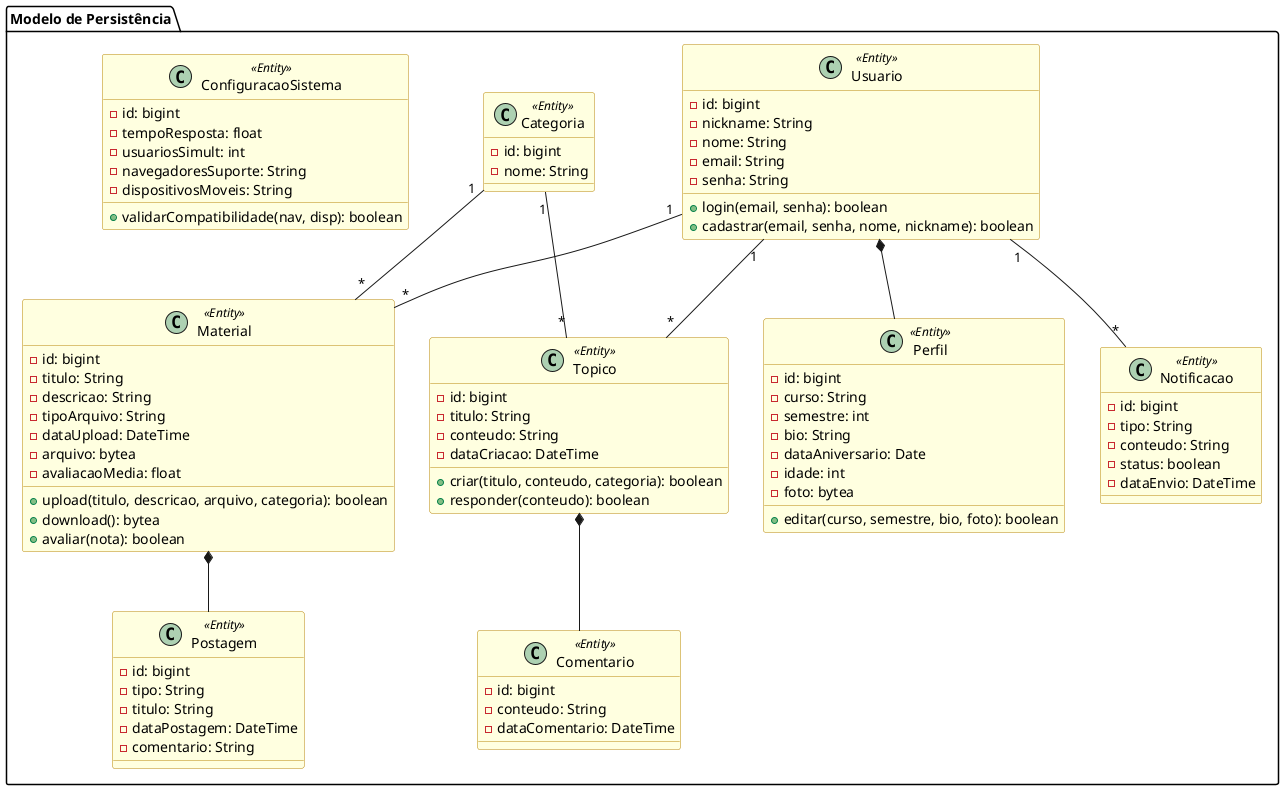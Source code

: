 @startuml
' Estereótipo para entidades persistentes
skinparam class {
  BackgroundColor<<Entity>> LightYellow
  BorderColor<<Entity>> DarkGoldenrod
}

package "Modelo de Persistência" {
  
  class Usuario <<Entity>> {
    - id: bigint
    - nickname: String
    - nome: String
    - email: String
    - senha: String
    + login(email, senha): boolean
    + cadastrar(email, senha, nome, nickname): boolean
  }

  class Perfil <<Entity>> {
    - id: bigint
    - curso: String
    - semestre: int
    - bio: String
    - dataAniversario: Date
    - idade: int
    - foto: bytea
    + editar(curso, semestre, bio, foto): boolean
  }

  class Categoria <<Entity>> {
    - id: bigint
    - nome: String
  }

  class Material <<Entity>> {
    - id: bigint
    - titulo: String
    - descricao: String
    - tipoArquivo: String
    - dataUpload: DateTime
    - arquivo: bytea
    - avaliacaoMedia: float
    + upload(titulo, descricao, arquivo, categoria): boolean
    + download(): bytea
    + avaliar(nota): boolean
  }

  class Postagem <<Entity>> {
    - id: bigint
    - tipo: String
    - titulo: String
    - dataPostagem: DateTime
    - comentario: String
  }

  class Topico <<Entity>> {
    - id: bigint
    - titulo: String
    - conteudo: String
    - dataCriacao: DateTime
    + criar(titulo, conteudo, categoria): boolean
    + responder(conteudo): boolean
  }

  class Comentario <<Entity>> {
    - id: bigint
    - conteudo: String
    - dataComentario: DateTime
  }

  class Notificacao <<Entity>> {
    - id: bigint
    - tipo: String
    - conteudo: String
    - status: boolean
    - dataEnvio: DateTime
  }

  class ConfiguracaoSistema <<Entity>> {
    - id: bigint
    - tempoResposta: float
    - usuariosSimult: int
    - navegadoresSuporte: String
    - dispositivosMoveis: String
    + validarCompatibilidade(nav, disp): boolean
  }

  ' Relações
  ' Composição: Perfil não existe sem Usuario
  Usuario *-- Perfil
  
  ' Associação simples: Usuario relaciona com Material, Topico e Notificacao
  Usuario "1" -- "*" Material
  Usuario "1" -- "*" Topico
  Usuario "1" -- "*" Notificacao

  ' Associação simples: Categoria referenciada por Material e Topico
  Categoria "1" -- "*" Material
  Categoria "1" -- "*" Topico

  ' Composição: Postagem faz parte de Material
  Material *-- Postagem

  ' Composição: Comentario faz parte de Topico
  Topico *-- Comentario

}
@enduml
